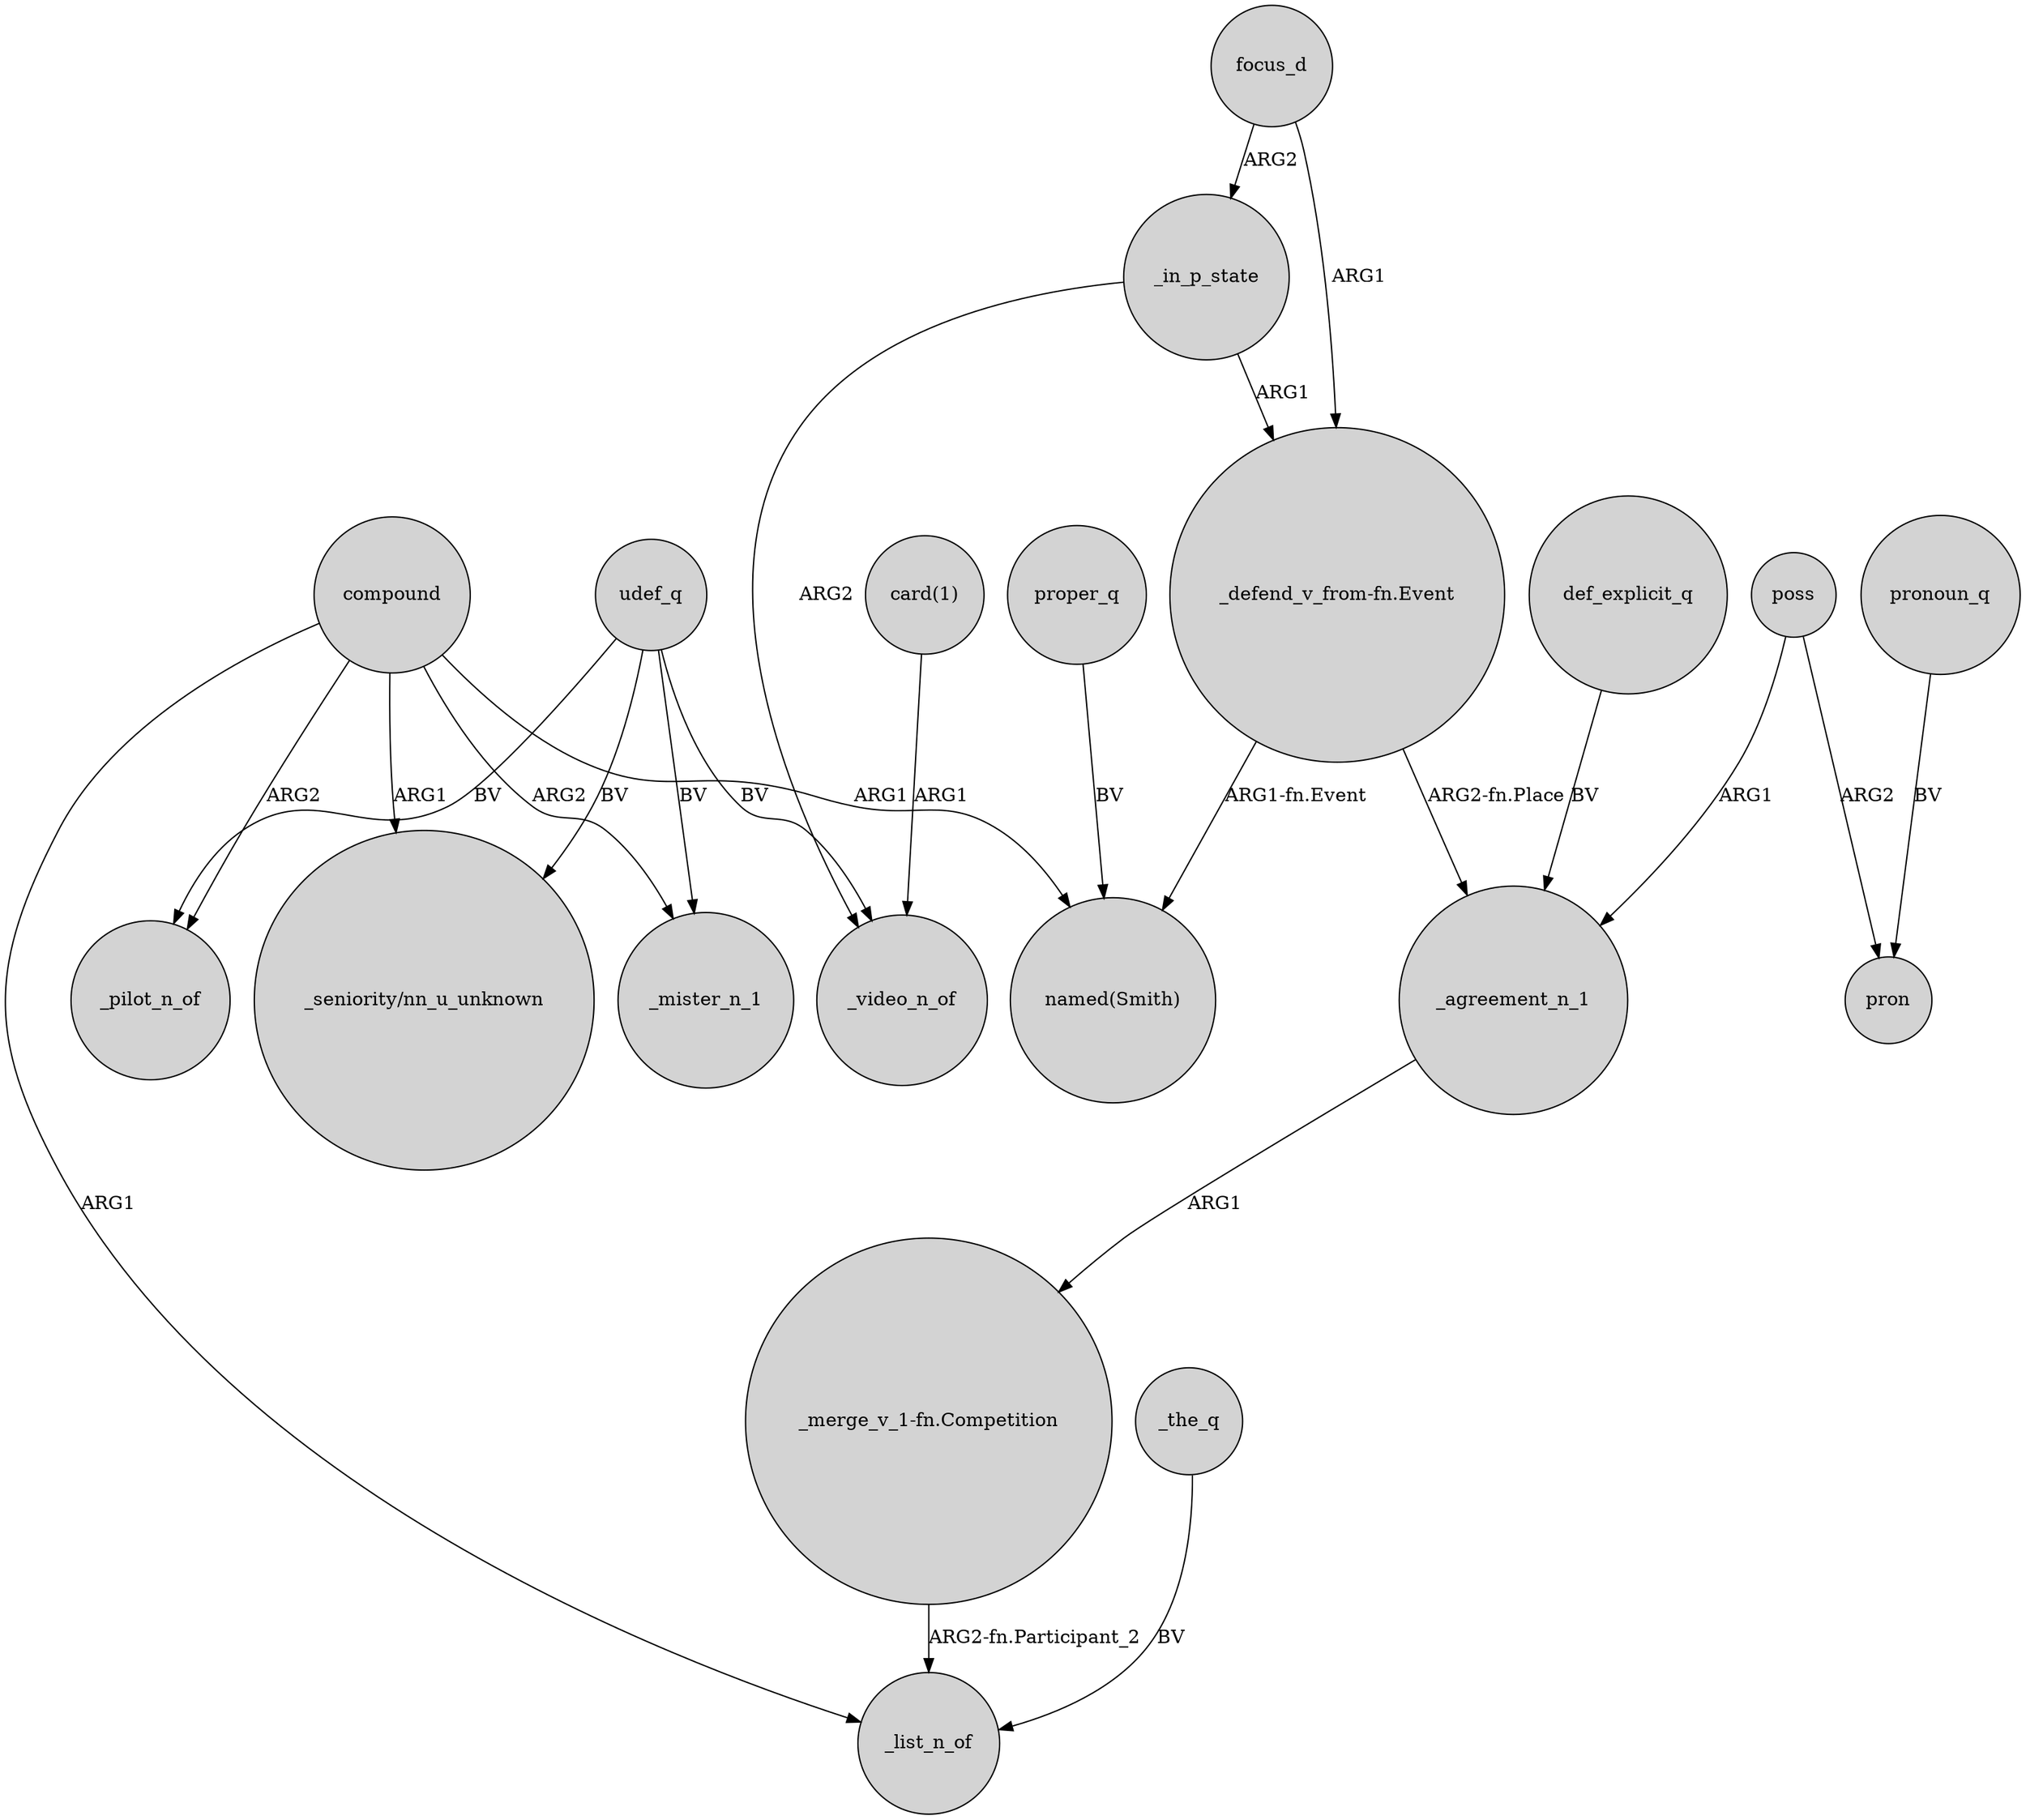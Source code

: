 digraph {
	node [shape=circle style=filled]
	compound -> _mister_n_1 [label=ARG2]
	focus_d -> _in_p_state [label=ARG2]
	"_defend_v_from-fn.Event" -> _agreement_n_1 [label="ARG2-fn.Place"]
	_in_p_state -> "_defend_v_from-fn.Event" [label=ARG1]
	proper_q -> "named(Smith)" [label=BV]
	def_explicit_q -> _agreement_n_1 [label=BV]
	poss -> _agreement_n_1 [label=ARG1]
	focus_d -> "_defend_v_from-fn.Event" [label=ARG1]
	compound -> _pilot_n_of [label=ARG2]
	udef_q -> _mister_n_1 [label=BV]
	compound -> "_seniority/nn_u_unknown" [label=ARG1]
	compound -> "named(Smith)" [label=ARG1]
	udef_q -> _pilot_n_of [label=BV]
	pronoun_q -> pron [label=BV]
	poss -> pron [label=ARG2]
	udef_q -> _video_n_of [label=BV]
	_agreement_n_1 -> "_merge_v_1-fn.Competition" [label=ARG1]
	"card(1)" -> _video_n_of [label=ARG1]
	"_defend_v_from-fn.Event" -> "named(Smith)" [label="ARG1-fn.Event"]
	_in_p_state -> _video_n_of [label=ARG2]
	compound -> _list_n_of [label=ARG1]
	_the_q -> _list_n_of [label=BV]
	"_merge_v_1-fn.Competition" -> _list_n_of [label="ARG2-fn.Participant_2"]
	udef_q -> "_seniority/nn_u_unknown" [label=BV]
}
